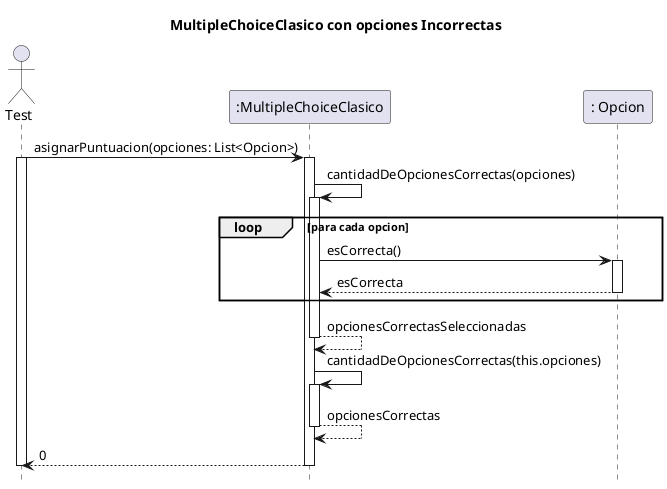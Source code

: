 @startuml
hide footbox
title MultipleChoiceClasico con opciones Incorrectas
actor Test
participant ":MultipleChoiceClasico" as MultipleChoiceClasico
participant ": Opcion" as opcion

Test ->MultipleChoiceClasico: asignarPuntuacion(opciones: List<Opcion>)
activate Test
activate MultipleChoiceClasico
MultipleChoiceClasico -> MultipleChoiceClasico :cantidadDeOpcionesCorrectas(opciones)
activate MultipleChoiceClasico
loop para cada opcion
    MultipleChoiceClasico -> opcion : esCorrecta()
    activate opcion
    MultipleChoiceClasico <-- opcion: esCorrecta
    deactivate opcion
end
MultipleChoiceClasico --> MultipleChoiceClasico :opcionesCorrectasSeleccionadas
deactivate MultipleChoiceClasico
MultipleChoiceClasico -> MultipleChoiceClasico :cantidadDeOpcionesCorrectas(this.opciones)
activate MultipleChoiceClasico
MultipleChoiceClasico --> MultipleChoiceClasico :opcionesCorrectas
deactivate MultipleChoiceClasico
Test <-- MultipleChoiceClasico: 0
deactivate MultipleChoiceClasico
deactivate Test

@enduml

